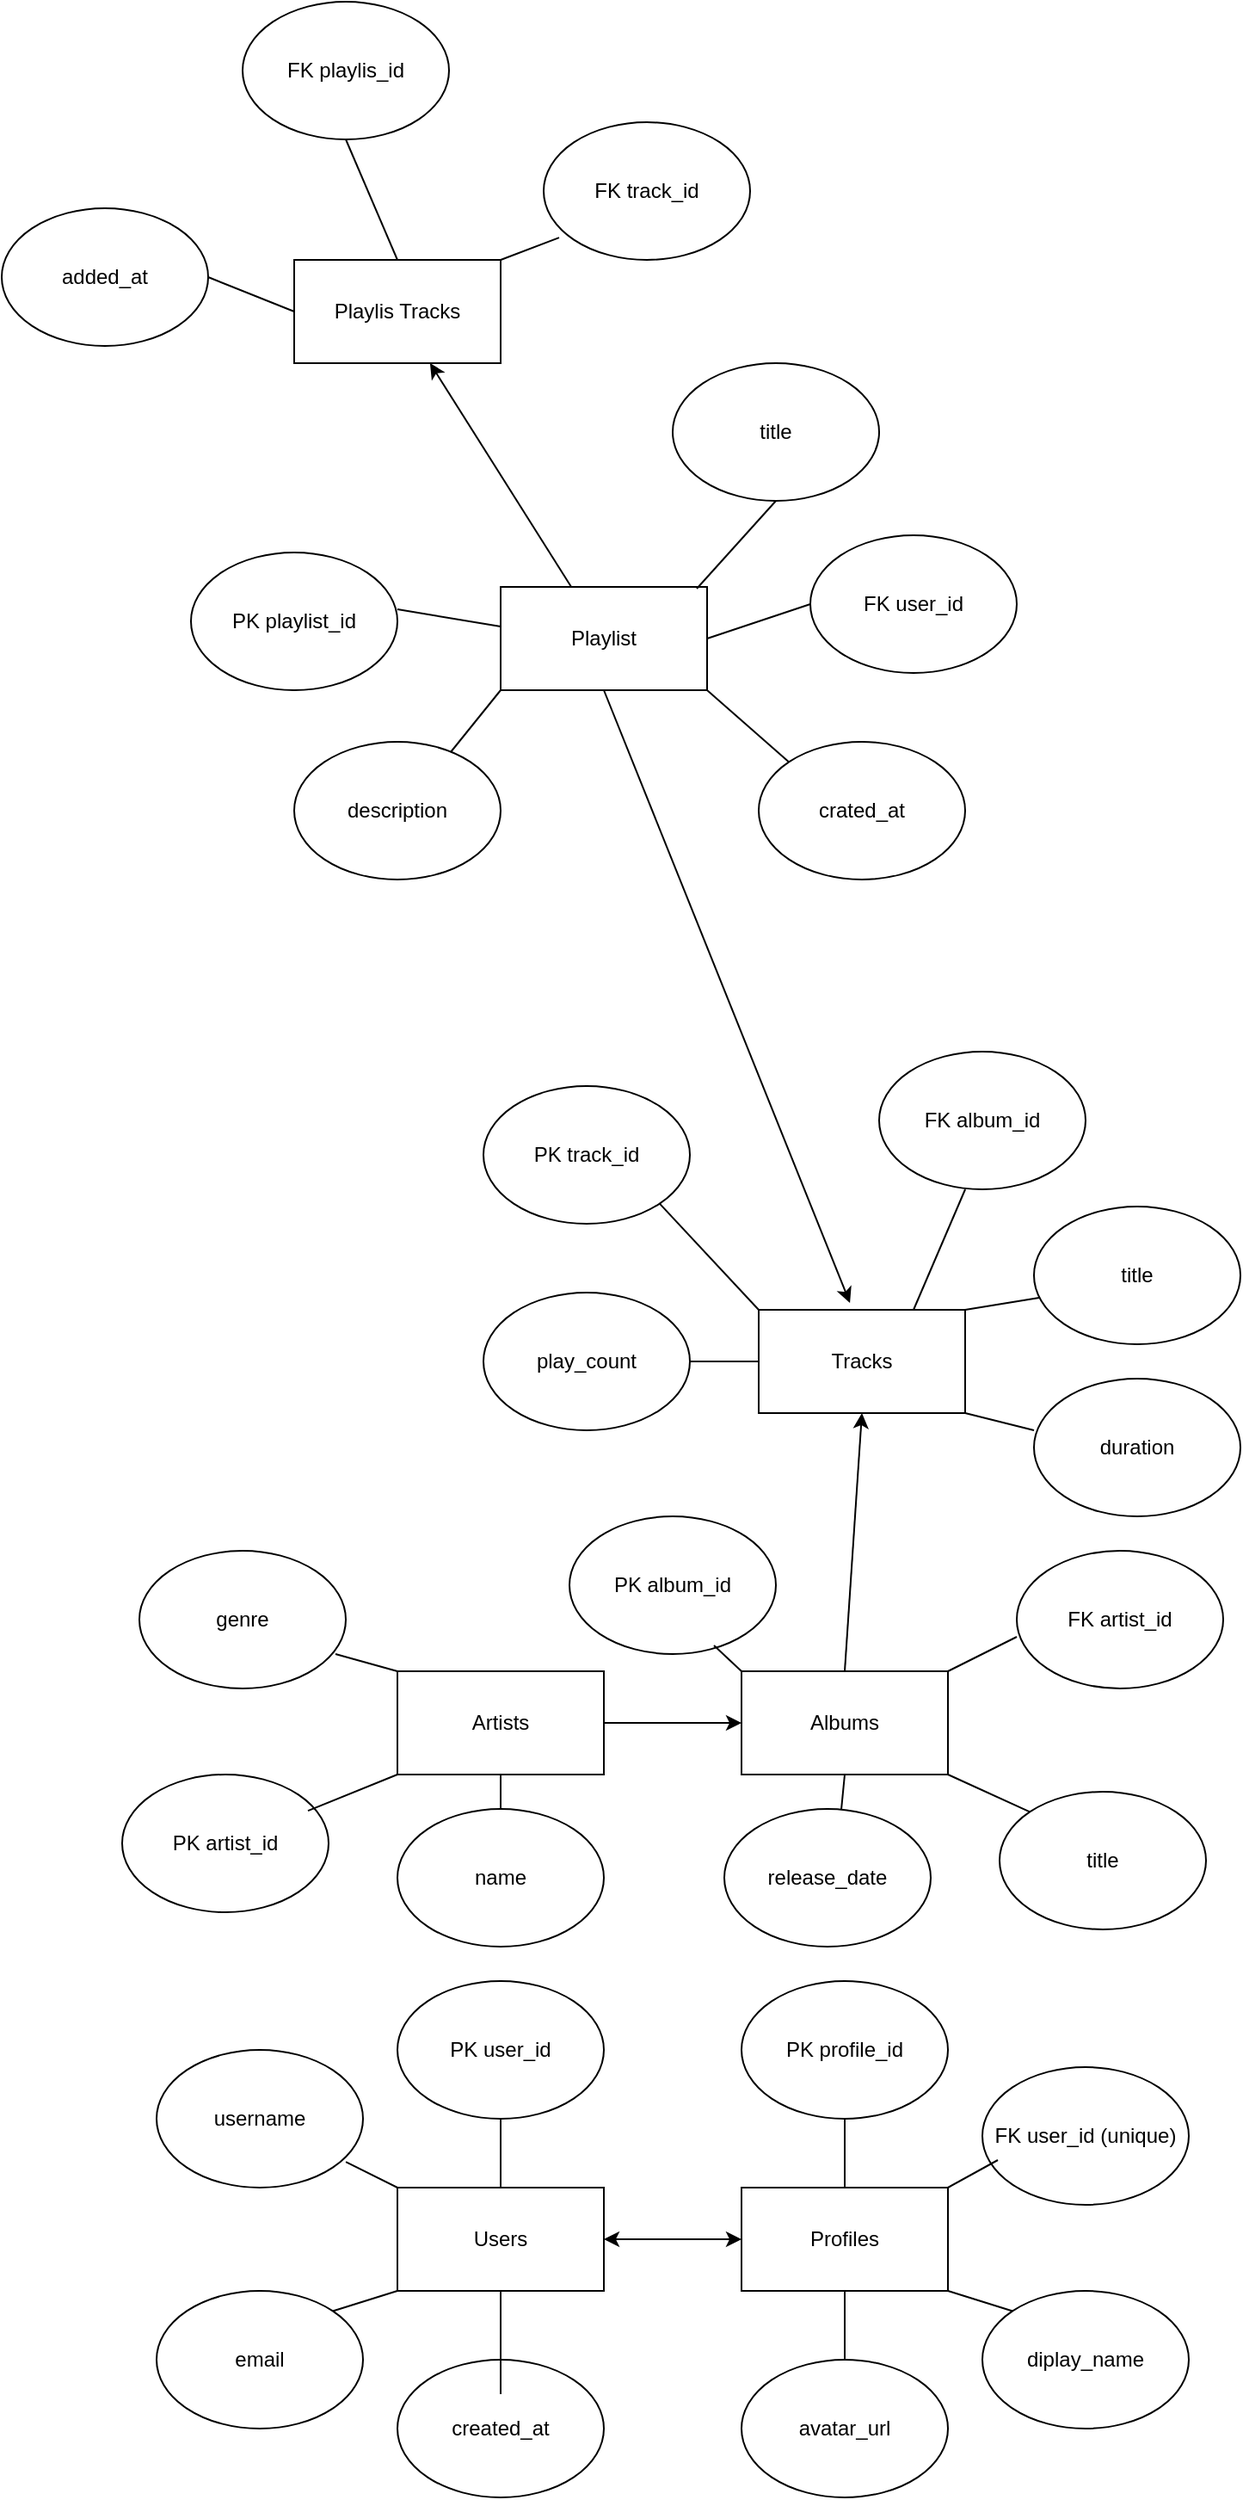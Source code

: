 <mxfile>
    <diagram id="waHi9MedLwbSavodHxk8" name="Page-1">
        <mxGraphModel dx="1178" dy="1879" grid="1" gridSize="10" guides="1" tooltips="1" connect="1" arrows="1" fold="1" page="1" pageScale="1" pageWidth="850" pageHeight="1100" math="0" shadow="0">
            <root>
                <mxCell id="0"/>
                <mxCell id="1" parent="0"/>
                <mxCell id="2" value="Users" style="rounded=0;whiteSpace=wrap;html=1;" vertex="1" parent="1">
                    <mxGeometry x="280" y="320" width="120" height="60" as="geometry"/>
                </mxCell>
                <mxCell id="3" value="Profiles" style="rounded=0;whiteSpace=wrap;html=1;" vertex="1" parent="1">
                    <mxGeometry x="480" y="320" width="120" height="60" as="geometry"/>
                </mxCell>
                <mxCell id="8" value="" style="edgeStyle=none;html=1;" edge="1" parent="1" source="4" target="5">
                    <mxGeometry relative="1" as="geometry"/>
                </mxCell>
                <mxCell id="4" value="Artists" style="rounded=0;whiteSpace=wrap;html=1;" vertex="1" parent="1">
                    <mxGeometry x="280" y="20" width="120" height="60" as="geometry"/>
                </mxCell>
                <mxCell id="5" value="Albums" style="rounded=0;whiteSpace=wrap;html=1;" vertex="1" parent="1">
                    <mxGeometry x="480" y="20" width="120" height="60" as="geometry"/>
                </mxCell>
                <mxCell id="6" value="Tracks" style="rounded=0;whiteSpace=wrap;html=1;" vertex="1" parent="1">
                    <mxGeometry x="490" y="-190" width="120" height="60" as="geometry"/>
                </mxCell>
                <mxCell id="7" value="" style="endArrow=classic;startArrow=classic;html=1;entryX=0;entryY=0.5;entryDx=0;entryDy=0;exitX=1;exitY=0.5;exitDx=0;exitDy=0;" edge="1" parent="1" source="2" target="3">
                    <mxGeometry width="50" height="50" relative="1" as="geometry">
                        <mxPoint x="420" y="380" as="sourcePoint"/>
                        <mxPoint x="470" y="330" as="targetPoint"/>
                    </mxGeometry>
                </mxCell>
                <mxCell id="9" value="username" style="ellipse;whiteSpace=wrap;html=1;" vertex="1" parent="1">
                    <mxGeometry x="140" y="240" width="120" height="80" as="geometry"/>
                </mxCell>
                <mxCell id="10" value="PK user_id" style="ellipse;whiteSpace=wrap;html=1;" vertex="1" parent="1">
                    <mxGeometry x="280" y="200" width="120" height="80" as="geometry"/>
                </mxCell>
                <mxCell id="11" value="email" style="ellipse;whiteSpace=wrap;html=1;" vertex="1" parent="1">
                    <mxGeometry x="140" y="380" width="120" height="80" as="geometry"/>
                </mxCell>
                <mxCell id="12" value="created_at" style="ellipse;whiteSpace=wrap;html=1;" vertex="1" parent="1">
                    <mxGeometry x="280" y="420" width="120" height="80" as="geometry"/>
                </mxCell>
                <mxCell id="13" value="" style="endArrow=none;html=1;exitX=0.5;exitY=1;exitDx=0;exitDy=0;entryX=0.5;entryY=0;entryDx=0;entryDy=0;" edge="1" parent="1" source="10" target="2">
                    <mxGeometry width="50" height="50" relative="1" as="geometry">
                        <mxPoint x="240" y="310" as="sourcePoint"/>
                        <mxPoint x="290" y="260" as="targetPoint"/>
                    </mxGeometry>
                </mxCell>
                <mxCell id="14" value="" style="endArrow=none;html=1;entryX=0;entryY=0;entryDx=0;entryDy=0;exitX=0.917;exitY=0.813;exitDx=0;exitDy=0;exitPerimeter=0;" edge="1" parent="1" source="9" target="2">
                    <mxGeometry width="50" height="50" relative="1" as="geometry">
                        <mxPoint x="250" y="390" as="sourcePoint"/>
                        <mxPoint x="300" y="340" as="targetPoint"/>
                    </mxGeometry>
                </mxCell>
                <mxCell id="15" value="" style="endArrow=none;html=1;entryX=0.5;entryY=1;entryDx=0;entryDy=0;" edge="1" parent="1" target="2">
                    <mxGeometry width="50" height="50" relative="1" as="geometry">
                        <mxPoint x="340" y="440" as="sourcePoint"/>
                        <mxPoint x="380" y="380" as="targetPoint"/>
                    </mxGeometry>
                </mxCell>
                <mxCell id="16" value="" style="endArrow=none;html=1;entryX=0;entryY=1;entryDx=0;entryDy=0;exitX=1;exitY=0;exitDx=0;exitDy=0;" edge="1" parent="1" source="11" target="2">
                    <mxGeometry width="50" height="50" relative="1" as="geometry">
                        <mxPoint x="230" y="440" as="sourcePoint"/>
                        <mxPoint x="280" y="390" as="targetPoint"/>
                    </mxGeometry>
                </mxCell>
                <mxCell id="17" value="PK profile_id" style="ellipse;whiteSpace=wrap;html=1;" vertex="1" parent="1">
                    <mxGeometry x="480" y="200" width="120" height="80" as="geometry"/>
                </mxCell>
                <mxCell id="18" value="avatar_url" style="ellipse;whiteSpace=wrap;html=1;" vertex="1" parent="1">
                    <mxGeometry x="480" y="420" width="120" height="80" as="geometry"/>
                </mxCell>
                <mxCell id="19" value="FK user_id (unique)" style="ellipse;whiteSpace=wrap;html=1;" vertex="1" parent="1">
                    <mxGeometry x="620" y="250" width="120" height="80" as="geometry"/>
                </mxCell>
                <mxCell id="20" value="diplay_name" style="ellipse;whiteSpace=wrap;html=1;" vertex="1" parent="1">
                    <mxGeometry x="620" y="380" width="120" height="80" as="geometry"/>
                </mxCell>
                <mxCell id="21" value="" style="endArrow=none;html=1;exitX=0.5;exitY=0;exitDx=0;exitDy=0;entryX=0.5;entryY=1;entryDx=0;entryDy=0;" edge="1" parent="1" source="3" target="17">
                    <mxGeometry width="50" height="50" relative="1" as="geometry">
                        <mxPoint x="510" y="315" as="sourcePoint"/>
                        <mxPoint x="540" y="290" as="targetPoint"/>
                    </mxGeometry>
                </mxCell>
                <mxCell id="22" value="" style="endArrow=none;html=1;entryX=0.075;entryY=0.675;entryDx=0;entryDy=0;entryPerimeter=0;exitX=1;exitY=0;exitDx=0;exitDy=0;" edge="1" parent="1" source="3" target="19">
                    <mxGeometry width="50" height="50" relative="1" as="geometry">
                        <mxPoint x="590" y="350" as="sourcePoint"/>
                        <mxPoint x="640" y="300" as="targetPoint"/>
                    </mxGeometry>
                </mxCell>
                <mxCell id="23" value="" style="endArrow=none;html=1;entryX=1;entryY=1;entryDx=0;entryDy=0;exitX=0;exitY=0;exitDx=0;exitDy=0;" edge="1" parent="1" source="20" target="3">
                    <mxGeometry width="50" height="50" relative="1" as="geometry">
                        <mxPoint x="600" y="420" as="sourcePoint"/>
                        <mxPoint x="650" y="370" as="targetPoint"/>
                    </mxGeometry>
                </mxCell>
                <mxCell id="24" value="" style="endArrow=none;html=1;exitX=0.5;exitY=0;exitDx=0;exitDy=0;entryX=0.5;entryY=1;entryDx=0;entryDy=0;" edge="1" parent="1" source="18" target="3">
                    <mxGeometry width="50" height="50" relative="1" as="geometry">
                        <mxPoint x="510" y="420" as="sourcePoint"/>
                        <mxPoint x="560" y="370" as="targetPoint"/>
                    </mxGeometry>
                </mxCell>
                <mxCell id="65" value="" style="edgeStyle=none;html=1;" edge="1" parent="1" source="25" target="64">
                    <mxGeometry relative="1" as="geometry"/>
                </mxCell>
                <mxCell id="25" value="Playlist" style="rounded=0;whiteSpace=wrap;html=1;" vertex="1" parent="1">
                    <mxGeometry x="340" y="-610" width="120" height="60" as="geometry"/>
                </mxCell>
                <mxCell id="26" value="description" style="ellipse;whiteSpace=wrap;html=1;" vertex="1" parent="1">
                    <mxGeometry x="220" y="-520" width="120" height="80" as="geometry"/>
                </mxCell>
                <mxCell id="27" value="FK user_id" style="ellipse;whiteSpace=wrap;html=1;" vertex="1" parent="1">
                    <mxGeometry x="520" y="-640" width="120" height="80" as="geometry"/>
                </mxCell>
                <mxCell id="28" value="PK playlist_id" style="ellipse;whiteSpace=wrap;html=1;" vertex="1" parent="1">
                    <mxGeometry x="160" y="-630" width="120" height="80" as="geometry"/>
                </mxCell>
                <mxCell id="29" value="title" style="ellipse;whiteSpace=wrap;html=1;" vertex="1" parent="1">
                    <mxGeometry x="440" y="-740" width="120" height="80" as="geometry"/>
                </mxCell>
                <mxCell id="30" value="crated_at" style="ellipse;whiteSpace=wrap;html=1;" vertex="1" parent="1">
                    <mxGeometry x="490" y="-520" width="120" height="80" as="geometry"/>
                </mxCell>
                <mxCell id="31" value="" style="endArrow=none;html=1;entryX=0;entryY=0.5;entryDx=0;entryDy=0;exitX=1;exitY=0.5;exitDx=0;exitDy=0;" edge="1" parent="1" source="25" target="27">
                    <mxGeometry width="50" height="50" relative="1" as="geometry">
                        <mxPoint x="460" y="-550" as="sourcePoint"/>
                        <mxPoint x="510" y="-600" as="targetPoint"/>
                    </mxGeometry>
                </mxCell>
                <mxCell id="32" value="" style="endArrow=none;html=1;entryX=0;entryY=0;entryDx=0;entryDy=0;exitX=1;exitY=1;exitDx=0;exitDy=0;" edge="1" parent="1" source="25" target="30">
                    <mxGeometry width="50" height="50" relative="1" as="geometry">
                        <mxPoint x="460" y="-500" as="sourcePoint"/>
                        <mxPoint x="510" y="-550" as="targetPoint"/>
                    </mxGeometry>
                </mxCell>
                <mxCell id="33" value="" style="endArrow=none;html=1;entryX=0.5;entryY=1;entryDx=0;entryDy=0;exitX=0.95;exitY=0.017;exitDx=0;exitDy=0;exitPerimeter=0;" edge="1" parent="1" source="25" target="29">
                    <mxGeometry width="50" height="50" relative="1" as="geometry">
                        <mxPoint x="400" y="-610" as="sourcePoint"/>
                        <mxPoint x="435" y="-550" as="targetPoint"/>
                    </mxGeometry>
                </mxCell>
                <mxCell id="34" value="" style="endArrow=none;html=1;entryX=0;entryY=1;entryDx=0;entryDy=0;exitX=0.758;exitY=0.075;exitDx=0;exitDy=0;exitPerimeter=0;" edge="1" parent="1" source="26" target="25">
                    <mxGeometry width="50" height="50" relative="1" as="geometry">
                        <mxPoint x="300" y="-510" as="sourcePoint"/>
                        <mxPoint x="350" y="-560" as="targetPoint"/>
                    </mxGeometry>
                </mxCell>
                <mxCell id="35" value="" style="endArrow=none;html=1;entryX=0;entryY=0.383;entryDx=0;entryDy=0;entryPerimeter=0;exitX=1;exitY=0.413;exitDx=0;exitDy=0;exitPerimeter=0;" edge="1" parent="1" source="28" target="25">
                    <mxGeometry width="50" height="50" relative="1" as="geometry">
                        <mxPoint x="290" y="-560" as="sourcePoint"/>
                        <mxPoint x="340" y="-610" as="targetPoint"/>
                    </mxGeometry>
                </mxCell>
                <mxCell id="36" value="PK artist_id" style="ellipse;whiteSpace=wrap;html=1;" vertex="1" parent="1">
                    <mxGeometry x="120" y="80" width="120" height="80" as="geometry"/>
                </mxCell>
                <mxCell id="37" value="name" style="ellipse;whiteSpace=wrap;html=1;" vertex="1" parent="1">
                    <mxGeometry x="280" y="100" width="120" height="80" as="geometry"/>
                </mxCell>
                <mxCell id="38" value="genre" style="ellipse;whiteSpace=wrap;html=1;" vertex="1" parent="1">
                    <mxGeometry x="130" y="-50" width="120" height="80" as="geometry"/>
                </mxCell>
                <mxCell id="39" value="" style="endArrow=none;html=1;exitX=0.95;exitY=0.75;exitDx=0;exitDy=0;entryX=0;entryY=0;entryDx=0;entryDy=0;exitPerimeter=0;" edge="1" parent="1" source="38" target="4">
                    <mxGeometry width="50" height="50" relative="1" as="geometry">
                        <mxPoint x="260" y="40" as="sourcePoint"/>
                        <mxPoint x="310" y="-10" as="targetPoint"/>
                    </mxGeometry>
                </mxCell>
                <mxCell id="40" value="" style="endArrow=none;html=1;entryX=0;entryY=1;entryDx=0;entryDy=0;exitX=0.9;exitY=0.263;exitDx=0;exitDy=0;exitPerimeter=0;" edge="1" parent="1" source="36" target="4">
                    <mxGeometry width="50" height="50" relative="1" as="geometry">
                        <mxPoint x="230" y="110" as="sourcePoint"/>
                        <mxPoint x="280" y="60" as="targetPoint"/>
                    </mxGeometry>
                </mxCell>
                <mxCell id="41" value="" style="endArrow=none;html=1;entryX=0.5;entryY=1;entryDx=0;entryDy=0;exitX=0.5;exitY=0;exitDx=0;exitDy=0;" edge="1" parent="1" source="37" target="4">
                    <mxGeometry width="50" height="50" relative="1" as="geometry">
                        <mxPoint x="320" y="120" as="sourcePoint"/>
                        <mxPoint x="370" y="70" as="targetPoint"/>
                    </mxGeometry>
                </mxCell>
                <mxCell id="42" value="PK album_id" style="ellipse;whiteSpace=wrap;html=1;" vertex="1" parent="1">
                    <mxGeometry x="380" y="-70" width="120" height="80" as="geometry"/>
                </mxCell>
                <mxCell id="43" value="title" style="ellipse;whiteSpace=wrap;html=1;" vertex="1" parent="1">
                    <mxGeometry x="630" y="90" width="120" height="80" as="geometry"/>
                </mxCell>
                <mxCell id="44" value="release_date" style="ellipse;whiteSpace=wrap;html=1;" vertex="1" parent="1">
                    <mxGeometry x="470" y="100" width="120" height="80" as="geometry"/>
                </mxCell>
                <mxCell id="46" value="FK artist_id" style="ellipse;whiteSpace=wrap;html=1;" vertex="1" parent="1">
                    <mxGeometry x="640" y="-50" width="120" height="80" as="geometry"/>
                </mxCell>
                <mxCell id="47" value="" style="endArrow=none;html=1;entryX=0.7;entryY=0.938;entryDx=0;entryDy=0;exitX=0;exitY=0;exitDx=0;exitDy=0;entryPerimeter=0;" edge="1" parent="1" source="5" target="42">
                    <mxGeometry width="50" height="50" relative="1" as="geometry">
                        <mxPoint x="470" y="30" as="sourcePoint"/>
                        <mxPoint x="520" y="-20" as="targetPoint"/>
                    </mxGeometry>
                </mxCell>
                <mxCell id="48" value="" style="endArrow=none;html=1;exitX=1;exitY=0;exitDx=0;exitDy=0;" edge="1" parent="1" source="5">
                    <mxGeometry width="50" height="50" relative="1" as="geometry">
                        <mxPoint x="585" y="40" as="sourcePoint"/>
                        <mxPoint x="640" as="targetPoint"/>
                    </mxGeometry>
                </mxCell>
                <mxCell id="49" value="" style="endArrow=none;html=1;entryX=0;entryY=0;entryDx=0;entryDy=0;exitX=1;exitY=1;exitDx=0;exitDy=0;" edge="1" parent="1" source="5" target="43">
                    <mxGeometry width="50" height="50" relative="1" as="geometry">
                        <mxPoint x="610" y="120" as="sourcePoint"/>
                        <mxPoint x="660" y="70" as="targetPoint"/>
                    </mxGeometry>
                </mxCell>
                <mxCell id="50" value="" style="endArrow=none;html=1;entryX=0.5;entryY=1;entryDx=0;entryDy=0;exitX=0.567;exitY=0;exitDx=0;exitDy=0;exitPerimeter=0;" edge="1" parent="1" source="44" target="5">
                    <mxGeometry width="50" height="50" relative="1" as="geometry">
                        <mxPoint x="510" y="110" as="sourcePoint"/>
                        <mxPoint x="560" y="60" as="targetPoint"/>
                    </mxGeometry>
                </mxCell>
                <mxCell id="51" value="" style="endArrow=classic;html=1;entryX=0.5;entryY=1;entryDx=0;entryDy=0;exitX=0.5;exitY=0;exitDx=0;exitDy=0;" edge="1" parent="1" source="5" target="6">
                    <mxGeometry width="50" height="50" relative="1" as="geometry">
                        <mxPoint x="540" as="sourcePoint"/>
                        <mxPoint x="590" y="-50" as="targetPoint"/>
                    </mxGeometry>
                </mxCell>
                <mxCell id="52" value="play_count" style="ellipse;whiteSpace=wrap;html=1;" vertex="1" parent="1">
                    <mxGeometry x="330" y="-200" width="120" height="80" as="geometry"/>
                </mxCell>
                <mxCell id="53" value="PK track_id" style="ellipse;whiteSpace=wrap;html=1;" vertex="1" parent="1">
                    <mxGeometry x="330" y="-320" width="120" height="80" as="geometry"/>
                </mxCell>
                <mxCell id="54" value="duration" style="ellipse;whiteSpace=wrap;html=1;" vertex="1" parent="1">
                    <mxGeometry x="650" y="-150" width="120" height="80" as="geometry"/>
                </mxCell>
                <mxCell id="55" value="FK album_id" style="ellipse;whiteSpace=wrap;html=1;" vertex="1" parent="1">
                    <mxGeometry x="560" y="-340" width="120" height="80" as="geometry"/>
                </mxCell>
                <mxCell id="56" value="title" style="ellipse;whiteSpace=wrap;html=1;" vertex="1" parent="1">
                    <mxGeometry x="650" y="-250" width="120" height="80" as="geometry"/>
                </mxCell>
                <mxCell id="57" value="" style="endArrow=none;html=1;entryX=0;entryY=0.5;entryDx=0;entryDy=0;exitX=1;exitY=0.5;exitDx=0;exitDy=0;" edge="1" parent="1" source="52" target="6">
                    <mxGeometry width="50" height="50" relative="1" as="geometry">
                        <mxPoint x="400" y="-80" as="sourcePoint"/>
                        <mxPoint x="450" y="-130" as="targetPoint"/>
                    </mxGeometry>
                </mxCell>
                <mxCell id="58" value="" style="endArrow=none;html=1;entryX=0;entryY=0.375;entryDx=0;entryDy=0;entryPerimeter=0;exitX=1;exitY=1;exitDx=0;exitDy=0;" edge="1" parent="1" source="6" target="54">
                    <mxGeometry width="50" height="50" relative="1" as="geometry">
                        <mxPoint x="400" y="-80" as="sourcePoint"/>
                        <mxPoint x="450" y="-130" as="targetPoint"/>
                    </mxGeometry>
                </mxCell>
                <mxCell id="59" value="" style="endArrow=none;html=1;entryX=1;entryY=1;entryDx=0;entryDy=0;exitX=0;exitY=0;exitDx=0;exitDy=0;" edge="1" parent="1" source="6" target="53">
                    <mxGeometry width="50" height="50" relative="1" as="geometry">
                        <mxPoint x="400" y="-80" as="sourcePoint"/>
                        <mxPoint x="450" y="-130" as="targetPoint"/>
                    </mxGeometry>
                </mxCell>
                <mxCell id="61" value="" style="endArrow=none;html=1;exitX=0.75;exitY=0;exitDx=0;exitDy=0;entryX=0.417;entryY=1;entryDx=0;entryDy=0;entryPerimeter=0;" edge="1" parent="1" source="6" target="55">
                    <mxGeometry width="50" height="50" relative="1" as="geometry">
                        <mxPoint x="570" y="-210" as="sourcePoint"/>
                        <mxPoint x="620" y="-260" as="targetPoint"/>
                    </mxGeometry>
                </mxCell>
                <mxCell id="62" value="" style="endArrow=none;html=1;entryX=0.025;entryY=0.663;entryDx=0;entryDy=0;entryPerimeter=0;exitX=1;exitY=0;exitDx=0;exitDy=0;" edge="1" parent="1" source="6" target="56">
                    <mxGeometry width="50" height="50" relative="1" as="geometry">
                        <mxPoint x="620" y="-150" as="sourcePoint"/>
                        <mxPoint x="670" y="-200" as="targetPoint"/>
                    </mxGeometry>
                </mxCell>
                <mxCell id="63" value="" style="endArrow=classic;html=1;entryX=0.442;entryY=-0.067;entryDx=0;entryDy=0;entryPerimeter=0;exitX=0.5;exitY=1;exitDx=0;exitDy=0;" edge="1" parent="1" source="25" target="6">
                    <mxGeometry width="50" height="50" relative="1" as="geometry">
                        <mxPoint x="470" y="-380" as="sourcePoint"/>
                        <mxPoint x="540" y="-290" as="targetPoint"/>
                    </mxGeometry>
                </mxCell>
                <mxCell id="64" value="Playlis Tracks" style="whiteSpace=wrap;html=1;rounded=0;" vertex="1" parent="1">
                    <mxGeometry x="220" y="-800" width="120" height="60" as="geometry"/>
                </mxCell>
                <mxCell id="66" value="added_at" style="ellipse;whiteSpace=wrap;html=1;" vertex="1" parent="1">
                    <mxGeometry x="50" y="-830" width="120" height="80" as="geometry"/>
                </mxCell>
                <mxCell id="67" value="FK playlis_id" style="ellipse;whiteSpace=wrap;html=1;" vertex="1" parent="1">
                    <mxGeometry x="190" y="-950" width="120" height="80" as="geometry"/>
                </mxCell>
                <mxCell id="68" value="FK track_id" style="ellipse;whiteSpace=wrap;html=1;" vertex="1" parent="1">
                    <mxGeometry x="365" y="-880" width="120" height="80" as="geometry"/>
                </mxCell>
                <mxCell id="69" value="" style="endArrow=none;html=1;entryX=0;entryY=0.5;entryDx=0;entryDy=0;exitX=1;exitY=0.5;exitDx=0;exitDy=0;" edge="1" parent="1" source="66" target="64">
                    <mxGeometry width="50" height="50" relative="1" as="geometry">
                        <mxPoint x="170" y="-760" as="sourcePoint"/>
                        <mxPoint x="220" y="-810" as="targetPoint"/>
                    </mxGeometry>
                </mxCell>
                <mxCell id="70" value="" style="endArrow=none;html=1;entryX=0.5;entryY=1;entryDx=0;entryDy=0;exitX=0.5;exitY=0;exitDx=0;exitDy=0;" edge="1" parent="1" source="64" target="67">
                    <mxGeometry width="50" height="50" relative="1" as="geometry">
                        <mxPoint x="220" y="-820" as="sourcePoint"/>
                        <mxPoint x="270" y="-870" as="targetPoint"/>
                    </mxGeometry>
                </mxCell>
                <mxCell id="71" value="" style="endArrow=none;html=1;entryX=0.075;entryY=0.838;entryDx=0;entryDy=0;entryPerimeter=0;exitX=1;exitY=0;exitDx=0;exitDy=0;" edge="1" parent="1" source="64" target="68">
                    <mxGeometry width="50" height="50" relative="1" as="geometry">
                        <mxPoint x="360" y="-740" as="sourcePoint"/>
                        <mxPoint x="410" y="-790" as="targetPoint"/>
                    </mxGeometry>
                </mxCell>
            </root>
        </mxGraphModel>
    </diagram>
</mxfile>